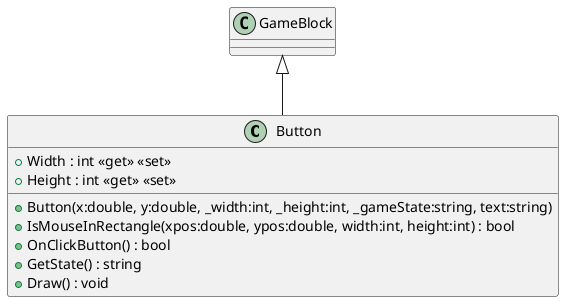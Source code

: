 @startuml
class Button {
    + Button(x:double, y:double, _width:int, _height:int, _gameState:string, text:string)
    + IsMouseInRectangle(xpos:double, ypos:double, width:int, height:int) : bool
    + OnClickButton() : bool
    + GetState() : string
    + Width : int <<get>> <<set>>
    + Height : int <<get>> <<set>>
    + Draw() : void
}
GameBlock <|-- Button
@enduml
